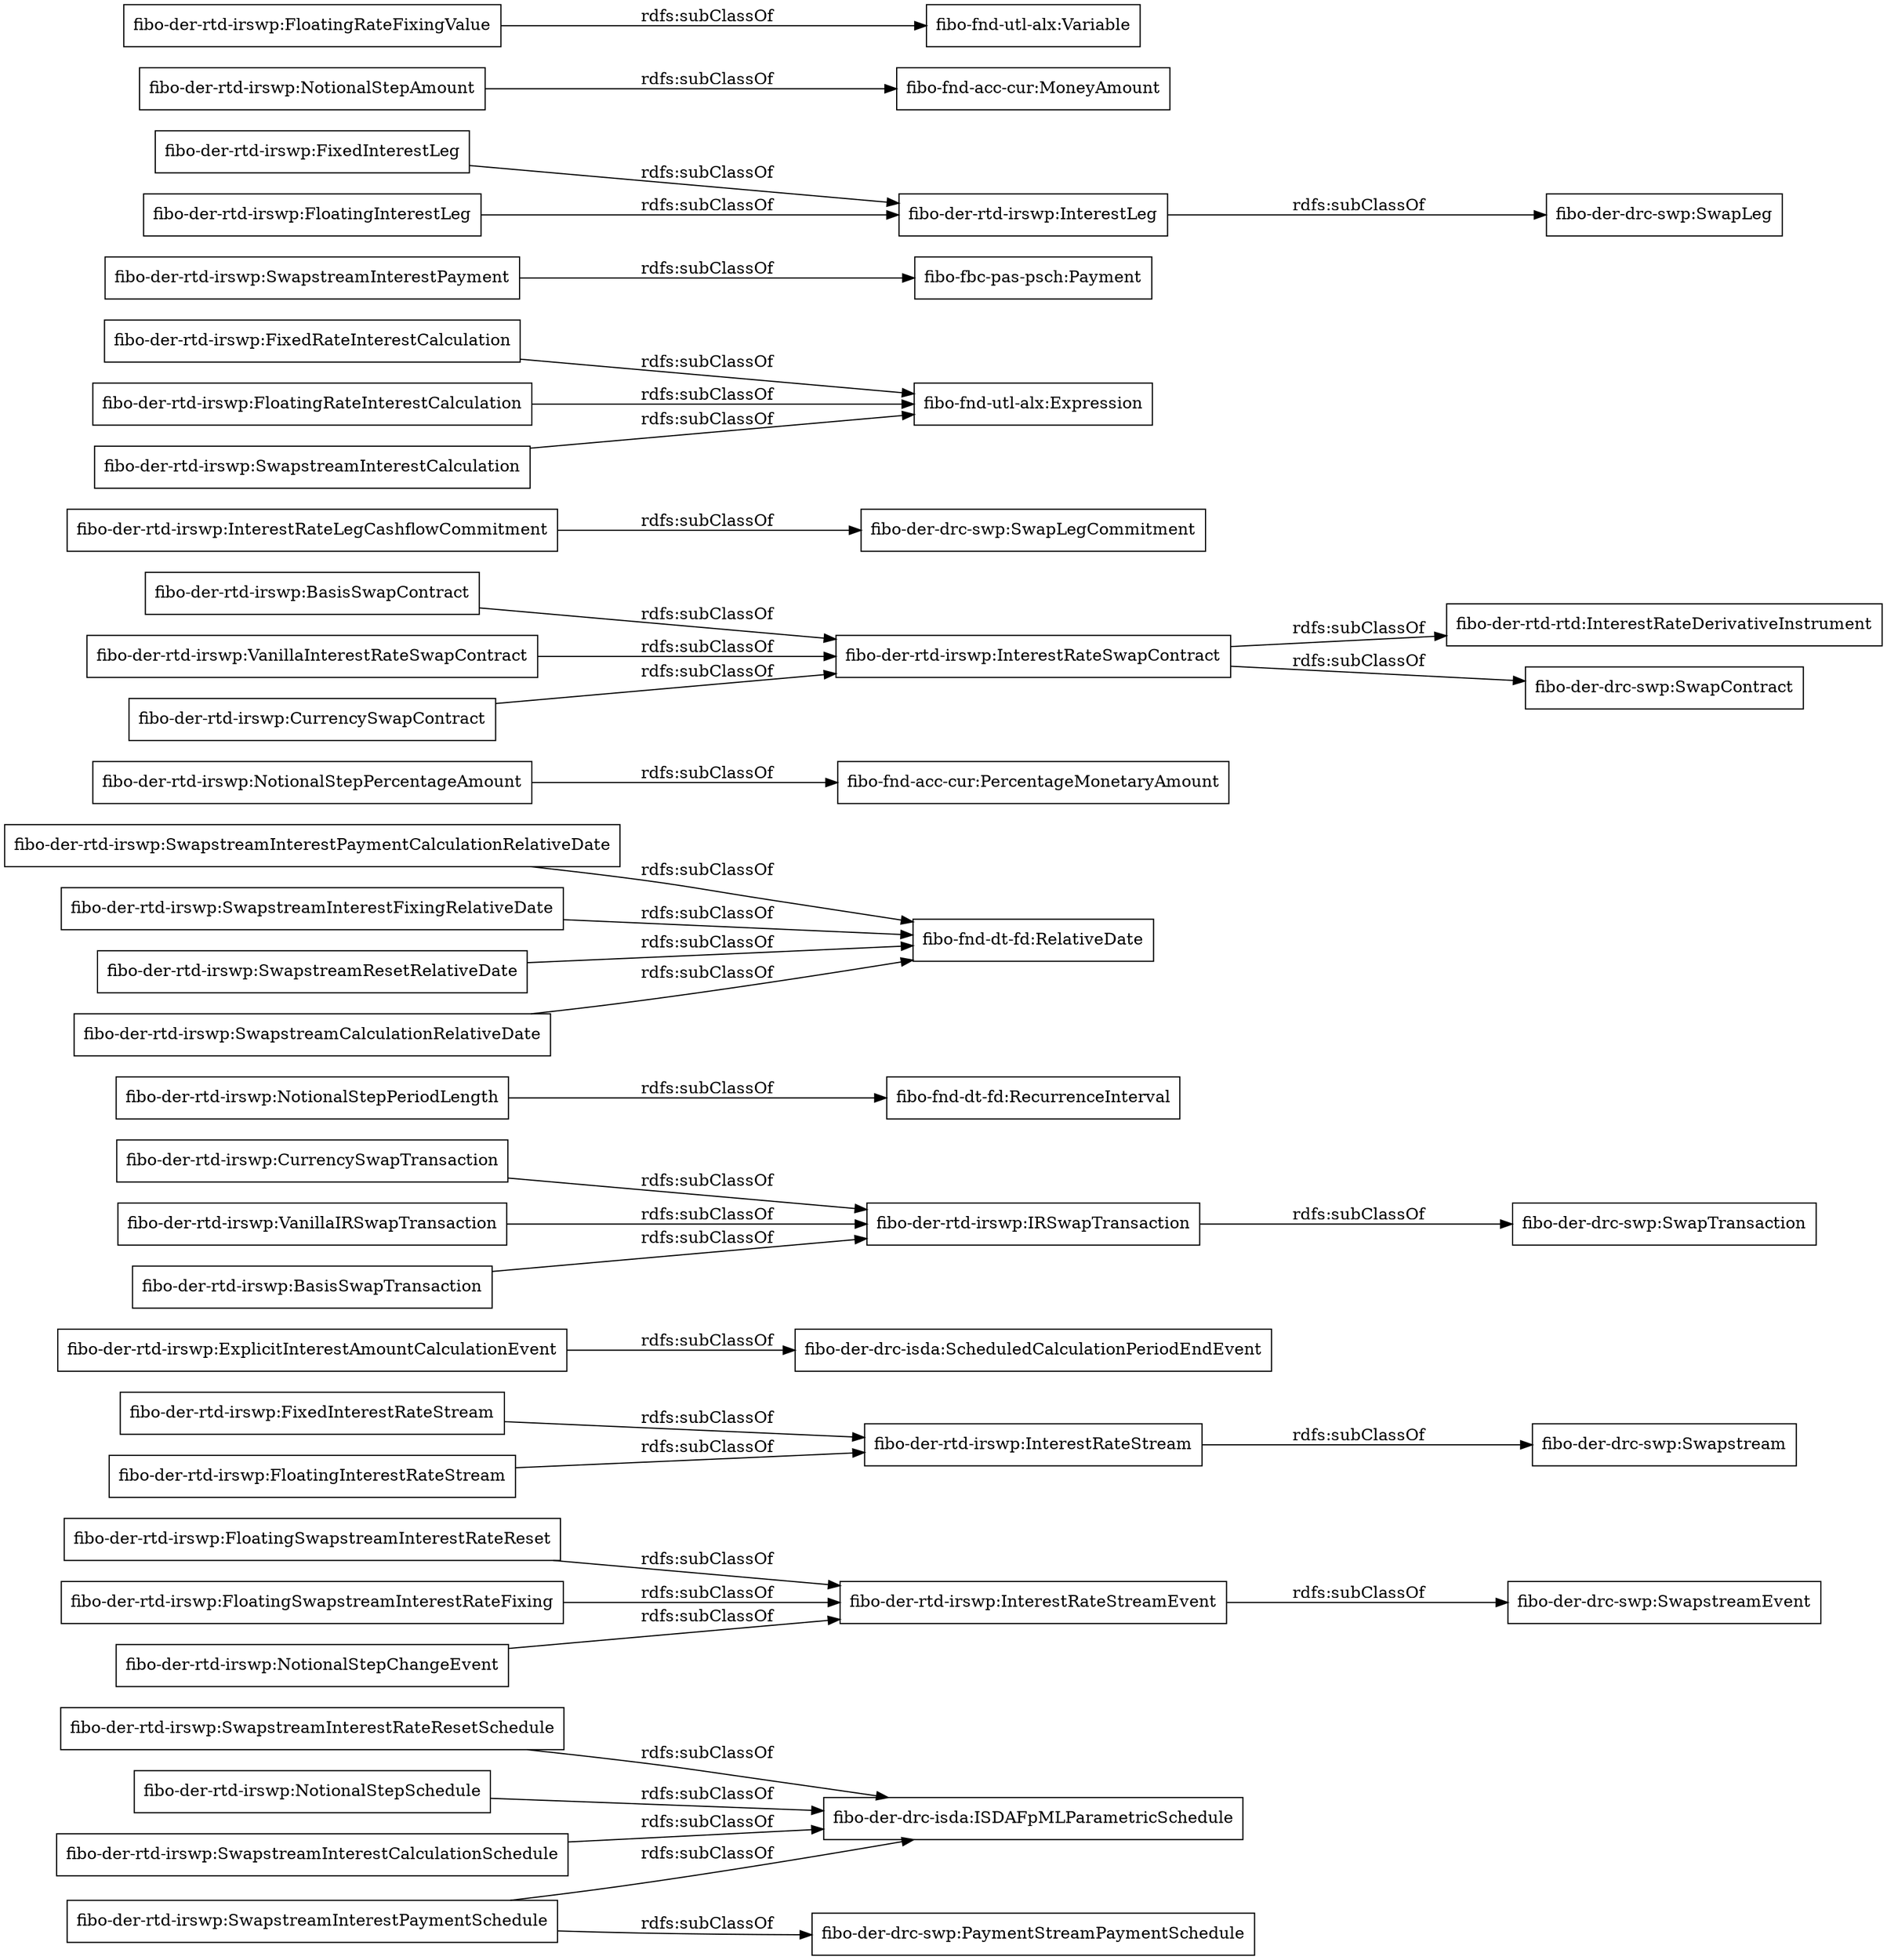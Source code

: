 digraph ar2dtool_diagram { 
rankdir=LR;
size="1000"
node [shape = rectangle, color="black"]; "fibo-der-rtd-irswp:NotionalStepSchedule" "fibo-der-rtd-irswp:InterestRateStreamEvent" "fibo-der-rtd-irswp:FixedInterestRateStream" "fibo-der-rtd-irswp:ExplicitInterestAmountCalculationEvent" "fibo-der-rtd-irswp:CurrencySwapTransaction" "fibo-der-rtd-irswp:NotionalStepPeriodLength" "fibo-der-rtd-irswp:SwapstreamInterestPaymentCalculationRelativeDate" "fibo-der-rtd-irswp:NotionalStepPercentageAmount" "fibo-der-rtd-irswp:FloatingSwapstreamInterestRateReset" "fibo-der-rtd-irswp:BasisSwapContract" "fibo-der-rtd-irswp:VanillaInterestRateSwapContract" "fibo-der-rtd-irswp:InterestRateLegCashflowCommitment" "fibo-der-rtd-irswp:FixedRateInterestCalculation" "fibo-der-rtd-irswp:VanillaIRSwapTransaction" "fibo-der-rtd-irswp:FloatingInterestRateStream" "fibo-der-rtd-irswp:SwapstreamInterestPayment" "fibo-der-rtd-irswp:FloatingSwapstreamInterestRateFixing" "fibo-der-rtd-irswp:SwapstreamInterestFixingRelativeDate" "fibo-der-rtd-irswp:IRSwapTransaction" "fibo-der-rtd-irswp:InterestLeg" "fibo-der-rtd-irswp:SwapstreamResetRelativeDate" "fibo-der-rtd-irswp:CurrencySwapContract" "fibo-der-rtd-irswp:NotionalStepChangeEvent" "fibo-der-rtd-irswp:SwapstreamInterestCalculationSchedule" "fibo-der-rtd-irswp:NotionalStepAmount" "fibo-der-rtd-irswp:FloatingRateInterestCalculation" "fibo-der-rtd-irswp:FixedInterestLeg" "fibo-der-rtd-irswp:InterestRateSwapContract" "fibo-der-rtd-irswp:FloatingInterestLeg" "fibo-der-rtd-irswp:SwapstreamCalculationRelativeDate" "fibo-der-rtd-irswp:SwapstreamInterestCalculation" "fibo-der-rtd-irswp:InterestRateStream" "fibo-der-rtd-irswp:BasisSwapTransaction" "fibo-der-rtd-irswp:SwapstreamInterestPaymentSchedule" "fibo-der-rtd-irswp:FloatingRateFixingValue" "fibo-der-rtd-irswp:SwapstreamInterestRateResetSchedule" ; /*classes style*/
	"fibo-der-rtd-irswp:FixedInterestLeg" -> "fibo-der-rtd-irswp:InterestLeg" [ label = "rdfs:subClassOf" ];
	"fibo-der-rtd-irswp:SwapstreamInterestPayment" -> "fibo-fbc-pas-psch:Payment" [ label = "rdfs:subClassOf" ];
	"fibo-der-rtd-irswp:NotionalStepChangeEvent" -> "fibo-der-rtd-irswp:InterestRateStreamEvent" [ label = "rdfs:subClassOf" ];
	"fibo-der-rtd-irswp:FloatingRateFixingValue" -> "fibo-fnd-utl-alx:Variable" [ label = "rdfs:subClassOf" ];
	"fibo-der-rtd-irswp:FloatingInterestLeg" -> "fibo-der-rtd-irswp:InterestLeg" [ label = "rdfs:subClassOf" ];
	"fibo-der-rtd-irswp:InterestRateStream" -> "fibo-der-drc-swp:Swapstream" [ label = "rdfs:subClassOf" ];
	"fibo-der-rtd-irswp:FloatingSwapstreamInterestRateReset" -> "fibo-der-rtd-irswp:InterestRateStreamEvent" [ label = "rdfs:subClassOf" ];
	"fibo-der-rtd-irswp:NotionalStepPeriodLength" -> "fibo-fnd-dt-fd:RecurrenceInterval" [ label = "rdfs:subClassOf" ];
	"fibo-der-rtd-irswp:VanillaIRSwapTransaction" -> "fibo-der-rtd-irswp:IRSwapTransaction" [ label = "rdfs:subClassOf" ];
	"fibo-der-rtd-irswp:VanillaInterestRateSwapContract" -> "fibo-der-rtd-irswp:InterestRateSwapContract" [ label = "rdfs:subClassOf" ];
	"fibo-der-rtd-irswp:SwapstreamCalculationRelativeDate" -> "fibo-fnd-dt-fd:RelativeDate" [ label = "rdfs:subClassOf" ];
	"fibo-der-rtd-irswp:InterestRateLegCashflowCommitment" -> "fibo-der-drc-swp:SwapLegCommitment" [ label = "rdfs:subClassOf" ];
	"fibo-der-rtd-irswp:CurrencySwapContract" -> "fibo-der-rtd-irswp:InterestRateSwapContract" [ label = "rdfs:subClassOf" ];
	"fibo-der-rtd-irswp:FixedRateInterestCalculation" -> "fibo-fnd-utl-alx:Expression" [ label = "rdfs:subClassOf" ];
	"fibo-der-rtd-irswp:FloatingInterestRateStream" -> "fibo-der-rtd-irswp:InterestRateStream" [ label = "rdfs:subClassOf" ];
	"fibo-der-rtd-irswp:SwapstreamResetRelativeDate" -> "fibo-fnd-dt-fd:RelativeDate" [ label = "rdfs:subClassOf" ];
	"fibo-der-rtd-irswp:FloatingSwapstreamInterestRateFixing" -> "fibo-der-rtd-irswp:InterestRateStreamEvent" [ label = "rdfs:subClassOf" ];
	"fibo-der-rtd-irswp:SwapstreamInterestPaymentCalculationRelativeDate" -> "fibo-fnd-dt-fd:RelativeDate" [ label = "rdfs:subClassOf" ];
	"fibo-der-rtd-irswp:InterestRateStreamEvent" -> "fibo-der-drc-swp:SwapstreamEvent" [ label = "rdfs:subClassOf" ];
	"fibo-der-rtd-irswp:IRSwapTransaction" -> "fibo-der-drc-swp:SwapTransaction" [ label = "rdfs:subClassOf" ];
	"fibo-der-rtd-irswp:SwapstreamInterestCalculationSchedule" -> "fibo-der-drc-isda:ISDAFpMLParametricSchedule" [ label = "rdfs:subClassOf" ];
	"fibo-der-rtd-irswp:ExplicitInterestAmountCalculationEvent" -> "fibo-der-drc-isda:ScheduledCalculationPeriodEndEvent" [ label = "rdfs:subClassOf" ];
	"fibo-der-rtd-irswp:SwapstreamInterestRateResetSchedule" -> "fibo-der-drc-isda:ISDAFpMLParametricSchedule" [ label = "rdfs:subClassOf" ];
	"fibo-der-rtd-irswp:NotionalStepAmount" -> "fibo-fnd-acc-cur:MoneyAmount" [ label = "rdfs:subClassOf" ];
	"fibo-der-rtd-irswp:SwapstreamInterestPaymentSchedule" -> "fibo-der-drc-swp:PaymentStreamPaymentSchedule" [ label = "rdfs:subClassOf" ];
	"fibo-der-rtd-irswp:SwapstreamInterestPaymentSchedule" -> "fibo-der-drc-isda:ISDAFpMLParametricSchedule" [ label = "rdfs:subClassOf" ];
	"fibo-der-rtd-irswp:SwapstreamInterestFixingRelativeDate" -> "fibo-fnd-dt-fd:RelativeDate" [ label = "rdfs:subClassOf" ];
	"fibo-der-rtd-irswp:NotionalStepPercentageAmount" -> "fibo-fnd-acc-cur:PercentageMonetaryAmount" [ label = "rdfs:subClassOf" ];
	"fibo-der-rtd-irswp:InterestRateSwapContract" -> "fibo-der-rtd-rtd:InterestRateDerivativeInstrument" [ label = "rdfs:subClassOf" ];
	"fibo-der-rtd-irswp:InterestRateSwapContract" -> "fibo-der-drc-swp:SwapContract" [ label = "rdfs:subClassOf" ];
	"fibo-der-rtd-irswp:BasisSwapTransaction" -> "fibo-der-rtd-irswp:IRSwapTransaction" [ label = "rdfs:subClassOf" ];
	"fibo-der-rtd-irswp:CurrencySwapTransaction" -> "fibo-der-rtd-irswp:IRSwapTransaction" [ label = "rdfs:subClassOf" ];
	"fibo-der-rtd-irswp:BasisSwapContract" -> "fibo-der-rtd-irswp:InterestRateSwapContract" [ label = "rdfs:subClassOf" ];
	"fibo-der-rtd-irswp:NotionalStepSchedule" -> "fibo-der-drc-isda:ISDAFpMLParametricSchedule" [ label = "rdfs:subClassOf" ];
	"fibo-der-rtd-irswp:InterestLeg" -> "fibo-der-drc-swp:SwapLeg" [ label = "rdfs:subClassOf" ];
	"fibo-der-rtd-irswp:FloatingRateInterestCalculation" -> "fibo-fnd-utl-alx:Expression" [ label = "rdfs:subClassOf" ];
	"fibo-der-rtd-irswp:FixedInterestRateStream" -> "fibo-der-rtd-irswp:InterestRateStream" [ label = "rdfs:subClassOf" ];
	"fibo-der-rtd-irswp:SwapstreamInterestCalculation" -> "fibo-fnd-utl-alx:Expression" [ label = "rdfs:subClassOf" ];

}
